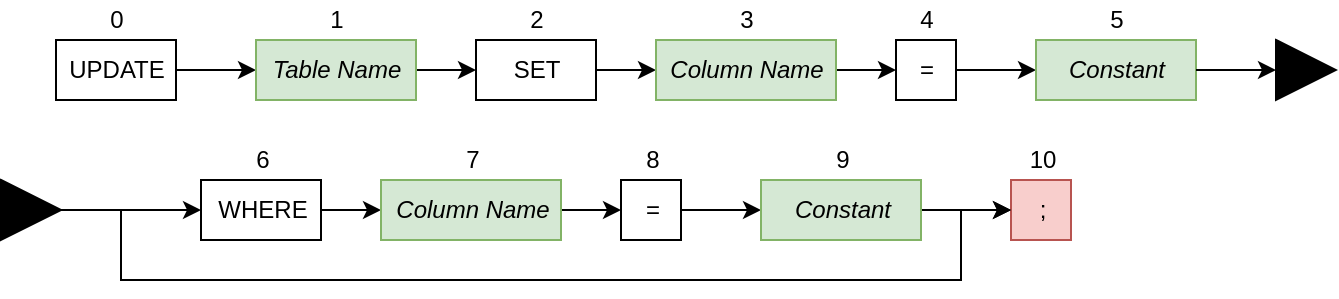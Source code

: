 <mxfile version="13.5.1" type="device"><diagram id="HH97DMklG3GvuwQJtJBX" name="Page-1"><mxGraphModel dx="1422" dy="755" grid="1" gridSize="10" guides="1" tooltips="1" connect="1" arrows="1" fold="1" page="1" pageScale="1" pageWidth="850" pageHeight="1100" math="0" shadow="0"><root><mxCell id="0"/><mxCell id="1" parent="0"/><mxCell id="w54cBLAl5rAkxmdbFsFD-27" style="edgeStyle=orthogonalEdgeStyle;rounded=0;orthogonalLoop=1;jettySize=auto;html=1;exitX=1;exitY=0.5;exitDx=0;exitDy=0;entryX=0;entryY=0.5;entryDx=0;entryDy=0;" edge="1" parent="1" source="w54cBLAl5rAkxmdbFsFD-1" target="w54cBLAl5rAkxmdbFsFD-5"><mxGeometry relative="1" as="geometry"><mxPoint x="160" y="95" as="targetPoint"/></mxGeometry></mxCell><mxCell id="w54cBLAl5rAkxmdbFsFD-1" value="UPDATE" style="html=1;" vertex="1" parent="1"><mxGeometry x="80" y="80" width="60" height="30" as="geometry"/></mxCell><mxCell id="w54cBLAl5rAkxmdbFsFD-2" value="0" style="text;html=1;align=center;verticalAlign=middle;resizable=0;points=[];autosize=1;" vertex="1" parent="1"><mxGeometry x="100" y="60" width="20" height="20" as="geometry"/></mxCell><mxCell id="w54cBLAl5rAkxmdbFsFD-29" style="edgeStyle=orthogonalEdgeStyle;rounded=0;orthogonalLoop=1;jettySize=auto;html=1;exitX=1;exitY=0.5;exitDx=0;exitDy=0;entryX=0;entryY=0.5;entryDx=0;entryDy=0;" edge="1" parent="1" source="w54cBLAl5rAkxmdbFsFD-5" target="w54cBLAl5rAkxmdbFsFD-45"><mxGeometry relative="1" as="geometry"><mxPoint x="290" y="95" as="targetPoint"/></mxGeometry></mxCell><mxCell id="w54cBLAl5rAkxmdbFsFD-5" value="&lt;i&gt;Table Name&lt;/i&gt;" style="html=1;fillColor=#d5e8d4;strokeColor=#82b366;" vertex="1" parent="1"><mxGeometry x="180" y="80" width="80" height="30" as="geometry"/></mxCell><mxCell id="w54cBLAl5rAkxmdbFsFD-6" value="1" style="text;html=1;align=center;verticalAlign=middle;resizable=0;points=[];autosize=1;" vertex="1" parent="1"><mxGeometry x="210" y="60" width="20" height="20" as="geometry"/></mxCell><mxCell id="w54cBLAl5rAkxmdbFsFD-44" style="edgeStyle=orthogonalEdgeStyle;rounded=0;orthogonalLoop=1;jettySize=auto;html=1;exitX=1;exitY=0.5;exitDx=0;exitDy=0;entryX=0;entryY=0.5;entryDx=0;entryDy=0;" edge="1" source="w54cBLAl5rAkxmdbFsFD-45" parent="1"><mxGeometry relative="1" as="geometry"><mxPoint x="380" y="95" as="targetPoint"/></mxGeometry></mxCell><mxCell id="w54cBLAl5rAkxmdbFsFD-45" value="SET" style="html=1;" vertex="1" parent="1"><mxGeometry x="290" y="80" width="60" height="30" as="geometry"/></mxCell><mxCell id="w54cBLAl5rAkxmdbFsFD-46" value="2" style="text;html=1;align=center;verticalAlign=middle;resizable=0;points=[];autosize=1;" vertex="1" parent="1"><mxGeometry x="310" y="60" width="20" height="20" as="geometry"/></mxCell><mxCell id="w54cBLAl5rAkxmdbFsFD-50" style="edgeStyle=orthogonalEdgeStyle;rounded=0;orthogonalLoop=1;jettySize=auto;html=1;exitX=1;exitY=0.5;exitDx=0;exitDy=0;entryX=0;entryY=0.5;entryDx=0;entryDy=0;" edge="1" source="w54cBLAl5rAkxmdbFsFD-51" target="w54cBLAl5rAkxmdbFsFD-62" parent="1"><mxGeometry relative="1" as="geometry"><mxPoint x="490" y="95" as="sourcePoint"/><mxPoint x="520" y="95" as="targetPoint"/></mxGeometry></mxCell><mxCell id="w54cBLAl5rAkxmdbFsFD-51" value="&lt;i&gt;Column Name&lt;/i&gt;" style="html=1;fillColor=#d5e8d4;strokeColor=#82b366;" vertex="1" parent="1"><mxGeometry x="380" y="80" width="90" height="30" as="geometry"/></mxCell><mxCell id="w54cBLAl5rAkxmdbFsFD-52" value="3" style="text;html=1;align=center;verticalAlign=middle;resizable=0;points=[];autosize=1;" vertex="1" parent="1"><mxGeometry x="415" y="60" width="20" height="20" as="geometry"/></mxCell><mxCell id="w54cBLAl5rAkxmdbFsFD-53" value=";" style="html=1;fillColor=#f8cecc;strokeColor=#b85450;" vertex="1" parent="1"><mxGeometry x="557.5" y="150" width="30" height="30" as="geometry"/></mxCell><mxCell id="w54cBLAl5rAkxmdbFsFD-54" value="10" style="text;html=1;align=center;verticalAlign=middle;resizable=0;points=[];autosize=1;" vertex="1" parent="1"><mxGeometry x="557.5" y="130" width="30" height="20" as="geometry"/></mxCell><mxCell id="w54cBLAl5rAkxmdbFsFD-76" style="edgeStyle=orthogonalEdgeStyle;rounded=0;orthogonalLoop=1;jettySize=auto;html=1;exitX=1;exitY=0.5;exitDx=0;exitDy=0;entryX=0;entryY=0.5;entryDx=0;entryDy=0;" edge="1" parent="1" source="w54cBLAl5rAkxmdbFsFD-62" target="w54cBLAl5rAkxmdbFsFD-74"><mxGeometry relative="1" as="geometry"><mxPoint x="555" y="95" as="targetPoint"/></mxGeometry></mxCell><mxCell id="w54cBLAl5rAkxmdbFsFD-62" value="=" style="html=1;" vertex="1" parent="1"><mxGeometry x="500" y="80" width="30" height="30" as="geometry"/></mxCell><mxCell id="w54cBLAl5rAkxmdbFsFD-63" value="4" style="text;html=1;align=center;verticalAlign=middle;resizable=0;points=[];autosize=1;" vertex="1" parent="1"><mxGeometry x="505" y="60" width="20" height="20" as="geometry"/></mxCell><mxCell id="w54cBLAl5rAkxmdbFsFD-74" value="&lt;i&gt;Constant&lt;/i&gt;" style="html=1;fillColor=#d5e8d4;strokeColor=#82b366;" vertex="1" parent="1"><mxGeometry x="570" y="80" width="80" height="30" as="geometry"/></mxCell><mxCell id="w54cBLAl5rAkxmdbFsFD-75" value="5" style="text;html=1;align=center;verticalAlign=middle;resizable=0;points=[];autosize=1;" vertex="1" parent="1"><mxGeometry x="600" y="60" width="20" height="20" as="geometry"/></mxCell><mxCell id="w54cBLAl5rAkxmdbFsFD-92" value="" style="triangle;whiteSpace=wrap;html=1;fillColor=#000000;" vertex="1" parent="1"><mxGeometry x="690" y="80" width="30" height="30" as="geometry"/></mxCell><mxCell id="w54cBLAl5rAkxmdbFsFD-93" style="edgeStyle=orthogonalEdgeStyle;rounded=0;orthogonalLoop=1;jettySize=auto;html=1;exitX=1;exitY=0.5;exitDx=0;exitDy=0;" edge="1" parent="1" source="w54cBLAl5rAkxmdbFsFD-74" target="w54cBLAl5rAkxmdbFsFD-92"><mxGeometry relative="1" as="geometry"><mxPoint x="630" y="95" as="sourcePoint"/><mxPoint x="750" y="95" as="targetPoint"/></mxGeometry></mxCell><mxCell id="w54cBLAl5rAkxmdbFsFD-107" style="edgeStyle=orthogonalEdgeStyle;rounded=0;orthogonalLoop=1;jettySize=auto;html=1;exitX=1;exitY=0.5;exitDx=0;exitDy=0;entryX=0;entryY=0.5;entryDx=0;entryDy=0;" edge="1" parent="1" source="w54cBLAl5rAkxmdbFsFD-94" target="w54cBLAl5rAkxmdbFsFD-96"><mxGeometry relative="1" as="geometry"><mxPoint x="122.5" y="165" as="sourcePoint"/></mxGeometry></mxCell><mxCell id="w54cBLAl5rAkxmdbFsFD-109" style="edgeStyle=orthogonalEdgeStyle;rounded=0;orthogonalLoop=1;jettySize=auto;html=1;exitX=1;exitY=0.5;exitDx=0;exitDy=0;entryX=0;entryY=0.5;entryDx=0;entryDy=0;" edge="1" parent="1" source="w54cBLAl5rAkxmdbFsFD-94" target="w54cBLAl5rAkxmdbFsFD-53"><mxGeometry relative="1" as="geometry"><mxPoint x="532.5" y="180" as="targetPoint"/><Array as="points"><mxPoint x="112.5" y="165"/><mxPoint x="112.5" y="200"/><mxPoint x="532.5" y="200"/><mxPoint x="532.5" y="165"/></Array></mxGeometry></mxCell><mxCell id="w54cBLAl5rAkxmdbFsFD-94" value="" style="triangle;whiteSpace=wrap;html=1;fillColor=#000000;" vertex="1" parent="1"><mxGeometry x="52.5" y="150" width="30" height="30" as="geometry"/></mxCell><mxCell id="w54cBLAl5rAkxmdbFsFD-95" style="edgeStyle=orthogonalEdgeStyle;rounded=0;orthogonalLoop=1;jettySize=auto;html=1;exitX=1;exitY=0.5;exitDx=0;exitDy=0;entryX=0;entryY=0.5;entryDx=0;entryDy=0;" edge="1" source="w54cBLAl5rAkxmdbFsFD-96" parent="1"><mxGeometry relative="1" as="geometry"><mxPoint x="242.5" y="165" as="targetPoint"/></mxGeometry></mxCell><mxCell id="w54cBLAl5rAkxmdbFsFD-96" value="WHERE" style="html=1;" vertex="1" parent="1"><mxGeometry x="152.5" y="150" width="60" height="30" as="geometry"/></mxCell><mxCell id="w54cBLAl5rAkxmdbFsFD-97" value="6" style="text;html=1;align=center;verticalAlign=middle;resizable=0;points=[];autosize=1;" vertex="1" parent="1"><mxGeometry x="172.5" y="130" width="20" height="20" as="geometry"/></mxCell><mxCell id="w54cBLAl5rAkxmdbFsFD-98" style="edgeStyle=orthogonalEdgeStyle;rounded=0;orthogonalLoop=1;jettySize=auto;html=1;exitX=1;exitY=0.5;exitDx=0;exitDy=0;entryX=0;entryY=0.5;entryDx=0;entryDy=0;" edge="1" source="w54cBLAl5rAkxmdbFsFD-99" target="w54cBLAl5rAkxmdbFsFD-102" parent="1"><mxGeometry relative="1" as="geometry"><mxPoint x="352.5" y="165" as="sourcePoint"/><mxPoint x="382.5" y="165" as="targetPoint"/></mxGeometry></mxCell><mxCell id="w54cBLAl5rAkxmdbFsFD-99" value="&lt;i&gt;Column Name&lt;/i&gt;" style="html=1;fillColor=#d5e8d4;strokeColor=#82b366;" vertex="1" parent="1"><mxGeometry x="242.5" y="150" width="90" height="30" as="geometry"/></mxCell><mxCell id="w54cBLAl5rAkxmdbFsFD-100" value="7" style="text;html=1;align=center;verticalAlign=middle;resizable=0;points=[];autosize=1;" vertex="1" parent="1"><mxGeometry x="277.5" y="130" width="20" height="20" as="geometry"/></mxCell><mxCell id="w54cBLAl5rAkxmdbFsFD-101" style="edgeStyle=orthogonalEdgeStyle;rounded=0;orthogonalLoop=1;jettySize=auto;html=1;exitX=1;exitY=0.5;exitDx=0;exitDy=0;entryX=0;entryY=0.5;entryDx=0;entryDy=0;" edge="1" source="w54cBLAl5rAkxmdbFsFD-102" target="w54cBLAl5rAkxmdbFsFD-104" parent="1"><mxGeometry relative="1" as="geometry"><mxPoint x="417.5" y="165" as="targetPoint"/></mxGeometry></mxCell><mxCell id="w54cBLAl5rAkxmdbFsFD-102" value="=" style="html=1;" vertex="1" parent="1"><mxGeometry x="362.5" y="150" width="30" height="30" as="geometry"/></mxCell><mxCell id="w54cBLAl5rAkxmdbFsFD-103" value="8" style="text;html=1;align=center;verticalAlign=middle;resizable=0;points=[];autosize=1;" vertex="1" parent="1"><mxGeometry x="367.5" y="130" width="20" height="20" as="geometry"/></mxCell><mxCell id="w54cBLAl5rAkxmdbFsFD-106" style="edgeStyle=orthogonalEdgeStyle;rounded=0;orthogonalLoop=1;jettySize=auto;html=1;exitX=1;exitY=0.5;exitDx=0;exitDy=0;entryX=0;entryY=0.5;entryDx=0;entryDy=0;" edge="1" parent="1" source="w54cBLAl5rAkxmdbFsFD-104" target="w54cBLAl5rAkxmdbFsFD-53"><mxGeometry relative="1" as="geometry"/></mxCell><mxCell id="w54cBLAl5rAkxmdbFsFD-104" value="&lt;i&gt;Constant&lt;/i&gt;" style="html=1;fillColor=#d5e8d4;strokeColor=#82b366;" vertex="1" parent="1"><mxGeometry x="432.5" y="150" width="80" height="30" as="geometry"/></mxCell><mxCell id="w54cBLAl5rAkxmdbFsFD-105" value="9" style="text;html=1;align=center;verticalAlign=middle;resizable=0;points=[];autosize=1;" vertex="1" parent="1"><mxGeometry x="462.5" y="130" width="20" height="20" as="geometry"/></mxCell></root></mxGraphModel></diagram></mxfile>